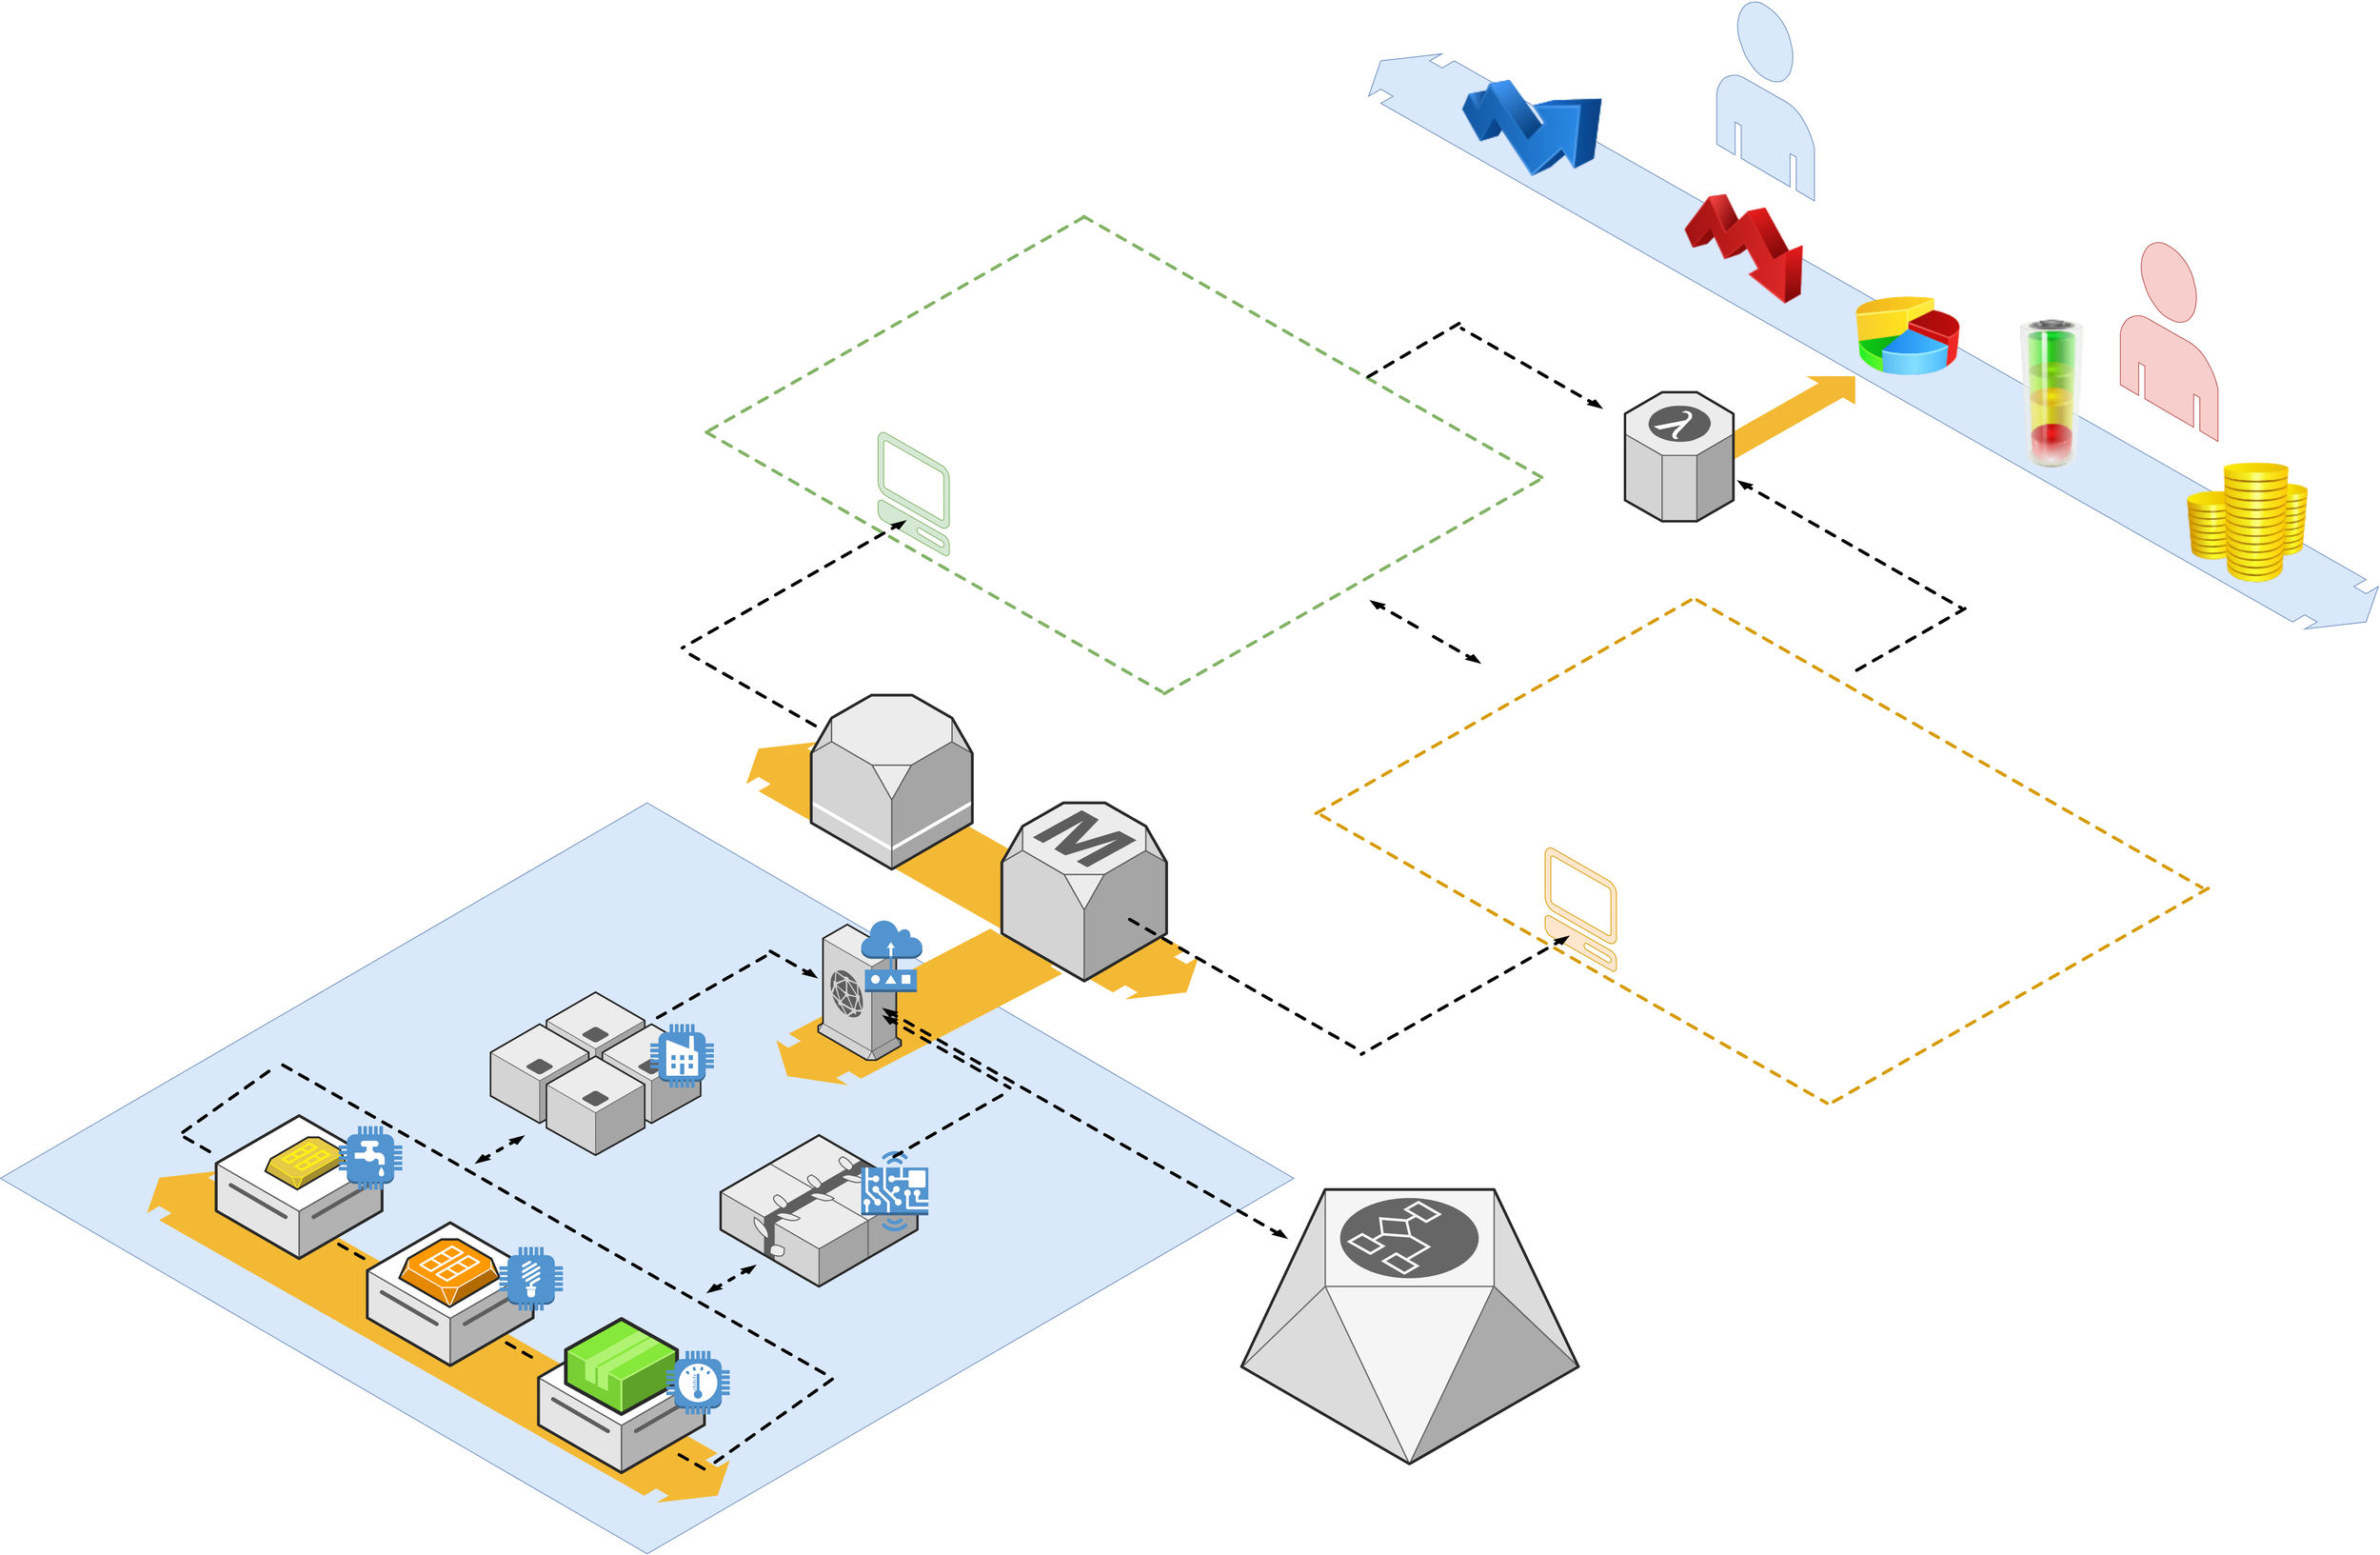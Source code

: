 <mxfile version="17.4.6" type="github">
  <diagram name="Page-1" id="aaaa8250-4180-3840-79b5-4cada1eebb92">
    <mxGraphModel dx="3733" dy="2177" grid="1" gridSize="10" guides="1" tooltips="1" connect="1" arrows="1" fold="1" page="1" pageScale="1" pageWidth="850" pageHeight="1100" background="none" math="0" shadow="0">
      <root>
        <mxCell id="0" />
        <mxCell id="1" parent="0" />
        <mxCell id="wbPkBzlgyK-gbSIn6uKV-24" value="" style="verticalLabelPosition=bottom;html=1;verticalAlign=top;strokeWidth=1;align=center;outlineConnect=0;dashed=0;outlineConnect=0;shape=mxgraph.aws3d.spot2;fillColor=#dae8fc;strokeColor=#6c8ebf;aspect=fixed;shadow=0;sketch=0;" vertex="1" parent="1">
          <mxGeometry x="-673.41" y="1114" width="1618.91" height="940" as="geometry" />
        </mxCell>
        <mxCell id="wbPkBzlgyK-gbSIn6uKV-121" value="" style="verticalLabelPosition=bottom;html=1;verticalAlign=top;strokeWidth=1;align=center;outlineConnect=0;dashed=0;outlineConnect=0;shape=mxgraph.aws3d.flatDoubleEdge2;strokeColor=none;fillColor=#F4B934;aspect=fixed;shadow=0;sketch=0;fontSize=38;" vertex="1" parent="1">
          <mxGeometry x="-490" y="1574.42" width="729.58" height="415.58" as="geometry" />
        </mxCell>
        <mxCell id="wbPkBzlgyK-gbSIn6uKV-47" value="" style="group" vertex="1" connectable="0" parent="1">
          <mxGeometry x="-60" y="1351" width="335.03" height="224" as="geometry" />
        </mxCell>
        <mxCell id="wbPkBzlgyK-gbSIn6uKV-43" value="" style="verticalLabelPosition=bottom;html=1;verticalAlign=top;strokeWidth=1;align=center;outlineConnect=0;dashed=0;outlineConnect=0;shape=mxgraph.aws3d.application_server;fillColor=#ECECEC;strokeColor=#5E5E5E;aspect=fixed;shadow=0;sketch=0;" vertex="1" parent="wbPkBzlgyK-gbSIn6uKV-47">
          <mxGeometry x="70" width="123" height="124" as="geometry" />
        </mxCell>
        <mxCell id="wbPkBzlgyK-gbSIn6uKV-44" value="" style="verticalLabelPosition=bottom;html=1;verticalAlign=top;strokeWidth=1;align=center;outlineConnect=0;dashed=0;outlineConnect=0;shape=mxgraph.aws3d.application_server;fillColor=#ECECEC;strokeColor=#5E5E5E;aspect=fixed;shadow=0;sketch=0;" vertex="1" parent="wbPkBzlgyK-gbSIn6uKV-47">
          <mxGeometry y="40" width="123" height="124" as="geometry" />
        </mxCell>
        <mxCell id="wbPkBzlgyK-gbSIn6uKV-45" value="" style="verticalLabelPosition=bottom;html=1;verticalAlign=top;strokeWidth=1;align=center;outlineConnect=0;dashed=0;outlineConnect=0;shape=mxgraph.aws3d.application_server;fillColor=#ECECEC;strokeColor=#5E5E5E;aspect=fixed;shadow=0;sketch=0;" vertex="1" parent="wbPkBzlgyK-gbSIn6uKV-47">
          <mxGeometry x="140" y="40" width="123" height="124" as="geometry" />
        </mxCell>
        <mxCell id="wbPkBzlgyK-gbSIn6uKV-46" value="" style="verticalLabelPosition=bottom;html=1;verticalAlign=top;strokeWidth=1;align=center;outlineConnect=0;dashed=0;outlineConnect=0;shape=mxgraph.aws3d.application_server;fillColor=#ECECEC;strokeColor=#5E5E5E;aspect=fixed;shadow=0;sketch=0;" vertex="1" parent="wbPkBzlgyK-gbSIn6uKV-47">
          <mxGeometry x="70" y="80" width="123" height="124" as="geometry" />
        </mxCell>
        <mxCell id="wbPkBzlgyK-gbSIn6uKV-63" value="" style="outlineConnect=0;dashed=0;verticalLabelPosition=bottom;verticalAlign=top;align=center;html=1;shape=mxgraph.aws3.factory;fillColor=#5294CF;gradientColor=none;shadow=0;sketch=0;" vertex="1" parent="wbPkBzlgyK-gbSIn6uKV-47">
          <mxGeometry x="200" y="40" width="79.5" height="79.5" as="geometry" />
        </mxCell>
        <mxCell id="wbPkBzlgyK-gbSIn6uKV-55" value="" style="verticalLabelPosition=bottom;html=1;verticalAlign=top;strokeWidth=1;align=center;outlineConnect=0;dashed=0;outlineConnect=0;shape=mxgraph.aws3d.dataServer;strokeColor=#5E5E5E;aspect=fixed;shadow=0;sketch=0;" vertex="1" parent="1">
          <mxGeometry x="-403.45" y="1505.5" width="207.71" height="179" as="geometry" />
        </mxCell>
        <mxCell id="wbPkBzlgyK-gbSIn6uKV-57" value="" style="verticalLabelPosition=bottom;html=1;verticalAlign=top;strokeWidth=1;align=center;outlineConnect=0;dashed=0;outlineConnect=0;shape=mxgraph.aws3d.ami;aspect=fixed;fillColor=#E8CA45;strokeColor=#FFF215;shadow=0;sketch=0;" vertex="1" parent="1">
          <mxGeometry x="-342" y="1532.65" width="100.21" height="65.35" as="geometry" />
        </mxCell>
        <mxCell id="wbPkBzlgyK-gbSIn6uKV-61" value="" style="group" vertex="1" connectable="0" parent="1">
          <mxGeometry x="-214.32" y="1639.5" width="244.88" height="179" as="geometry" />
        </mxCell>
        <mxCell id="wbPkBzlgyK-gbSIn6uKV-58" value="" style="verticalLabelPosition=bottom;html=1;verticalAlign=top;strokeWidth=1;align=center;outlineConnect=0;dashed=0;outlineConnect=0;shape=mxgraph.aws3d.dataServer;strokeColor=#5E5E5E;aspect=fixed;shadow=0;sketch=0;" vertex="1" parent="wbPkBzlgyK-gbSIn6uKV-61">
          <mxGeometry width="207.71" height="179" as="geometry" />
        </mxCell>
        <mxCell id="wbPkBzlgyK-gbSIn6uKV-60" value="" style="verticalLabelPosition=bottom;html=1;verticalAlign=top;strokeWidth=1;align=center;outlineConnect=0;dashed=0;outlineConnect=0;shape=mxgraph.aws3d.ami2;aspect=fixed;fillColor=#FF9900;strokeColor=#ffffff;shadow=0;sketch=0;" vertex="1" parent="wbPkBzlgyK-gbSIn6uKV-61">
          <mxGeometry x="40.32" y="21" width="125.06" height="84.5" as="geometry" />
        </mxCell>
        <mxCell id="wbPkBzlgyK-gbSIn6uKV-41" value="" style="outlineConnect=0;dashed=0;verticalLabelPosition=bottom;verticalAlign=top;align=center;html=1;shape=mxgraph.aws3.lightbulb;fillColor=#5294CF;gradientColor=none;shadow=0;sketch=0;" vertex="1" parent="wbPkBzlgyK-gbSIn6uKV-61">
          <mxGeometry x="165.38" y="30.5" width="79.5" height="79.5" as="geometry" />
        </mxCell>
        <mxCell id="wbPkBzlgyK-gbSIn6uKV-40" value="" style="outlineConnect=0;dashed=0;verticalLabelPosition=bottom;verticalAlign=top;align=center;html=1;shape=mxgraph.aws3.utility;fillColor=#5294CF;gradientColor=none;shadow=0;sketch=0;" vertex="1" parent="1">
          <mxGeometry x="-250" y="1518.75" width="79.5" height="79.5" as="geometry" />
        </mxCell>
        <mxCell id="wbPkBzlgyK-gbSIn6uKV-62" value="" style="group" vertex="1" connectable="0" parent="1">
          <mxGeometry y="1760" width="374.14" height="273.56" as="geometry" />
        </mxCell>
        <mxCell id="wbPkBzlgyK-gbSIn6uKV-54" value="" style="verticalLabelPosition=bottom;html=1;verticalAlign=top;strokeWidth=1;align=center;outlineConnect=0;dashed=0;outlineConnect=0;shape=mxgraph.aws3d.dataServer;strokeColor=#5E5E5E;aspect=fixed;shadow=0;sketch=0;" vertex="1" parent="wbPkBzlgyK-gbSIn6uKV-62">
          <mxGeometry y="13.5" width="207.71" height="179" as="geometry" />
        </mxCell>
        <mxCell id="wbPkBzlgyK-gbSIn6uKV-29" value="" style="verticalLabelPosition=bottom;html=1;verticalAlign=top;strokeWidth=1;align=center;outlineConnect=0;dashed=0;outlineConnect=0;shape=mxgraph.aws3d.application2;fillColor=#86E83A;strokeColor=#B0F373;aspect=fixed;shadow=0;sketch=0;" vertex="1" parent="wbPkBzlgyK-gbSIn6uKV-62">
          <mxGeometry x="34.26" width="139.2" height="119" as="geometry" />
        </mxCell>
        <mxCell id="wbPkBzlgyK-gbSIn6uKV-42" value="" style="outlineConnect=0;dashed=0;verticalLabelPosition=bottom;verticalAlign=top;align=center;html=1;shape=mxgraph.aws3.thermostat;fillColor=#5294CF;gradientColor=none;shadow=0;sketch=0;" vertex="1" parent="wbPkBzlgyK-gbSIn6uKV-62">
          <mxGeometry x="160" y="40" width="79.5" height="79.5" as="geometry" />
        </mxCell>
        <mxCell id="wbPkBzlgyK-gbSIn6uKV-125" value="" style="verticalLabelPosition=bottom;html=1;verticalAlign=top;strokeWidth=1;align=center;outlineConnect=0;dashed=0;outlineConnect=0;shape=mxgraph.aws3d.dashedArrowlessEdge2;strokeColor=#000000;aspect=fixed;shadow=0;sketch=0;fontSize=38;" vertex="1" parent="wbPkBzlgyK-gbSIn6uKV-62">
          <mxGeometry x="176.11" y="170" width="31.6" height="18" as="geometry" />
        </mxCell>
        <mxCell id="wbPkBzlgyK-gbSIn6uKV-127" value="" style="verticalLabelPosition=bottom;html=1;verticalAlign=top;strokeWidth=1;align=center;outlineConnect=0;dashed=0;outlineConnect=0;shape=mxgraph.aws3d.dashedArrowlessEdge2;strokeColor=#000000;aspect=fixed;shadow=0;sketch=0;fontSize=38;rotation=-65;" vertex="1" parent="wbPkBzlgyK-gbSIn6uKV-62">
          <mxGeometry x="216.14" y="81.94" width="158" height="90" as="geometry" />
        </mxCell>
        <mxCell id="wbPkBzlgyK-gbSIn6uKV-76" value="" style="group" vertex="1" connectable="0" parent="1">
          <mxGeometry x="228" y="1530" width="420" height="207.5" as="geometry" />
        </mxCell>
        <mxCell id="1a8abee3a6cfdf20-19" value="" style="verticalLabelPosition=bottom;html=1;verticalAlign=top;strokeWidth=1;dashed=0;shape=mxgraph.aws3d.elasticBeanstalk;fillColor=#ECECEC;strokeColor=#5E5E5E;aspect=fixed;rounded=1;shadow=0;comic=0;fontSize=12" parent="wbPkBzlgyK-gbSIn6uKV-76" vertex="1">
          <mxGeometry width="246.35" height="189.5" as="geometry" />
        </mxCell>
        <mxCell id="wbPkBzlgyK-gbSIn6uKV-72" value="" style="outlineConnect=0;dashed=0;verticalLabelPosition=bottom;verticalAlign=top;align=center;html=1;shape=mxgraph.aws3.hardware_board;fillColor=#5294CF;gradientColor=none;shadow=0;sketch=0;" vertex="1" parent="wbPkBzlgyK-gbSIn6uKV-76">
          <mxGeometry x="176" y="20" width="84" height="100.5" as="geometry" />
        </mxCell>
        <mxCell id="wbPkBzlgyK-gbSIn6uKV-103" value="" style="group" vertex="1" connectable="0" parent="1">
          <mxGeometry x="210" y="380" width="1508.23" height="740" as="geometry" />
        </mxCell>
        <mxCell id="wbPkBzlgyK-gbSIn6uKV-86" value="" style="verticalLabelPosition=bottom;html=1;verticalAlign=top;strokeWidth=1;align=center;outlineConnect=0;outlineConnect=0;shape=mxgraph.aws3d.dashedArrowlessEdge2;strokeColor=#82b366;aspect=fixed;shadow=0;sketch=0;fillColor=#d5e8d4;" vertex="1" parent="wbPkBzlgyK-gbSIn6uKV-103">
          <mxGeometry y="270" width="570" height="324.68" as="geometry" />
        </mxCell>
        <mxCell id="wbPkBzlgyK-gbSIn6uKV-88" value="" style="verticalLabelPosition=bottom;html=1;verticalAlign=top;strokeWidth=1;align=center;outlineConnect=0;dashed=0;outlineConnect=0;shape=mxgraph.aws3d.dashedArrowlessEdge2;strokeColor=#82b366;aspect=fixed;shadow=0;sketch=0;fillColor=#d5e8d4;" vertex="1" parent="wbPkBzlgyK-gbSIn6uKV-103">
          <mxGeometry x="472.44" width="579.34" height="330" as="geometry" />
        </mxCell>
        <mxCell id="wbPkBzlgyK-gbSIn6uKV-94" value="" style="verticalLabelPosition=bottom;html=1;verticalAlign=top;strokeWidth=1;align=center;outlineConnect=0;dashed=0;outlineConnect=0;shape=mxgraph.aws3d.dashedArrowlessEdge2;strokeColor=#82b366;aspect=fixed;shadow=0;sketch=0;direction=south;fillColor=#d5e8d4;" vertex="1" parent="wbPkBzlgyK-gbSIn6uKV-103">
          <mxGeometry y="0.89" width="472.44" height="269.11" as="geometry" />
        </mxCell>
        <mxCell id="wbPkBzlgyK-gbSIn6uKV-95" value="" style="verticalLabelPosition=bottom;html=1;verticalAlign=top;strokeWidth=1;align=center;outlineConnect=0;dashed=0;outlineConnect=0;shape=mxgraph.aws3d.dashedArrowlessEdge2;strokeColor=#82b366;aspect=fixed;shadow=0;sketch=0;direction=south;fillColor=#d5e8d4;" vertex="1" parent="wbPkBzlgyK-gbSIn6uKV-103">
          <mxGeometry x="570" y="330" width="472.44" height="269.11" as="geometry" />
        </mxCell>
        <mxCell id="wbPkBzlgyK-gbSIn6uKV-203" value="" style="verticalLabelPosition=bottom;html=1;verticalAlign=top;strokeWidth=1;align=center;outlineConnect=0;dashed=0;outlineConnect=0;shape=mxgraph.aws3d.dashedArrowlessEdge2;strokeColor=#000000;aspect=fixed;shadow=0;sketch=0;fontSize=38;rotation=-60;" vertex="1" parent="wbPkBzlgyK-gbSIn6uKV-103">
          <mxGeometry x="828.13" y="131.49" width="120" height="68.35" as="geometry" />
        </mxCell>
        <mxCell id="wbPkBzlgyK-gbSIn6uKV-207" value="" style="verticalLabelPosition=bottom;html=1;verticalAlign=top;strokeWidth=1;align=center;outlineConnect=0;dashed=0;outlineConnect=0;shape=mxgraph.aws3d.flatEdge2;strokeColor=none;fillColor=#F4B934;aspect=fixed;shadow=0;sketch=0;fontSize=38;" vertex="1" parent="wbPkBzlgyK-gbSIn6uKV-103">
          <mxGeometry x="1210" y="200" width="228.23" height="130" as="geometry" />
        </mxCell>
        <mxCell id="wbPkBzlgyK-gbSIn6uKV-212" value="" style="verticalLabelPosition=bottom;html=1;verticalAlign=top;strokeWidth=1;align=center;outlineConnect=0;dashed=0;outlineConnect=0;shape=mxgraph.aws3d.client;aspect=fixed;strokeColor=#82b366;fillColor=#d5e8d4;shadow=0;sketch=0;" vertex="1" parent="wbPkBzlgyK-gbSIn6uKV-103">
          <mxGeometry x="215" y="270" width="89.42" height="155" as="geometry" />
        </mxCell>
        <mxCell id="wbPkBzlgyK-gbSIn6uKV-220" value="" style="verticalLabelPosition=bottom;html=1;verticalAlign=top;strokeWidth=1;align=center;outlineConnect=0;dashed=0;outlineConnect=0;shape=mxgraph.aws3d.dashedEdge2;strokeColor=#000000;aspect=fixed;shadow=0;sketch=0;fontSize=38;" vertex="1" parent="wbPkBzlgyK-gbSIn6uKV-103">
          <mxGeometry x="-30" y="380" width="281" height="160.06" as="geometry" />
        </mxCell>
        <mxCell id="wbPkBzlgyK-gbSIn6uKV-104" value="" style="group" vertex="1" connectable="0" parent="1">
          <mxGeometry x="970" y="860" width="1146.93" height="630.11" as="geometry" />
        </mxCell>
        <mxCell id="wbPkBzlgyK-gbSIn6uKV-87" value="" style="verticalLabelPosition=bottom;html=1;verticalAlign=top;strokeWidth=1;align=center;outlineConnect=0;dashed=0;outlineConnect=0;shape=mxgraph.aws3d.dashedArrowlessEdge2;strokeColor=#d79b00;aspect=fixed;shadow=0;sketch=0;fillColor=#ffe6cc;" vertex="1" parent="wbPkBzlgyK-gbSIn6uKV-104">
          <mxGeometry x="10" y="269.5" width="632.88" height="360.5" as="geometry" />
        </mxCell>
        <mxCell id="wbPkBzlgyK-gbSIn6uKV-89" value="" style="verticalLabelPosition=bottom;html=1;verticalAlign=top;strokeWidth=1;align=center;outlineConnect=0;dashed=0;outlineConnect=0;shape=mxgraph.aws3d.dashedArrowlessEdge2;strokeColor=#d79b00;aspect=fixed;shadow=0;sketch=0;fillColor=#ffe6cc;" vertex="1" parent="wbPkBzlgyK-gbSIn6uKV-104">
          <mxGeometry x="480" width="632" height="360" as="geometry" />
        </mxCell>
        <mxCell id="wbPkBzlgyK-gbSIn6uKV-97" value="" style="verticalLabelPosition=bottom;html=1;verticalAlign=top;strokeWidth=1;align=center;outlineConnect=0;dashed=0;outlineConnect=0;shape=mxgraph.aws3d.dashedArrowlessEdge2;strokeColor=#d79b00;aspect=fixed;shadow=0;sketch=0;direction=south;fillColor=#ffe6cc;" vertex="1" parent="wbPkBzlgyK-gbSIn6uKV-104">
          <mxGeometry width="472.44" height="269.11" as="geometry" />
        </mxCell>
        <mxCell id="wbPkBzlgyK-gbSIn6uKV-98" value="" style="verticalLabelPosition=bottom;html=1;verticalAlign=top;strokeWidth=1;align=center;outlineConnect=0;dashed=0;outlineConnect=0;shape=mxgraph.aws3d.dashedArrowlessEdge2;strokeColor=#d79b00;aspect=fixed;shadow=0;sketch=0;direction=south;fillColor=#ffe6cc;" vertex="1" parent="wbPkBzlgyK-gbSIn6uKV-104">
          <mxGeometry x="647.56" y="361" width="472.44" height="269.11" as="geometry" />
        </mxCell>
        <mxCell id="wbPkBzlgyK-gbSIn6uKV-117" value="" style="verticalLabelPosition=bottom;html=1;verticalAlign=top;strokeWidth=1;align=center;outlineConnect=0;dashed=0;outlineConnect=0;shape=mxgraph.aws3d.client;aspect=fixed;strokeColor=#d79b00;fillColor=#ffe6cc;shadow=0;sketch=0;" vertex="1" parent="wbPkBzlgyK-gbSIn6uKV-104">
          <mxGeometry x="290" y="310" width="89.42" height="155" as="geometry" />
        </mxCell>
        <mxCell id="wbPkBzlgyK-gbSIn6uKV-177" value="" style="verticalLabelPosition=bottom;html=1;verticalAlign=top;strokeWidth=1;align=center;outlineConnect=0;dashed=0;outlineConnect=0;shape=mxgraph.aws3d.dashedEdge2;strokeColor=#000000;aspect=fixed;shadow=0;sketch=0;fontSize=38;flipH=1;direction=west;" vertex="1" parent="wbPkBzlgyK-gbSIn6uKV-104">
          <mxGeometry x="140" y="40" width="70.22" height="40" as="geometry" />
        </mxCell>
        <mxCell id="wbPkBzlgyK-gbSIn6uKV-205" value="" style="verticalLabelPosition=bottom;html=1;verticalAlign=top;strokeWidth=1;align=center;outlineConnect=0;dashed=0;outlineConnect=0;shape=mxgraph.aws3d.dashedArrowlessEdge2;strokeColor=#000000;aspect=fixed;shadow=0;sketch=0;fontSize=38;flipV=1;" vertex="1" parent="wbPkBzlgyK-gbSIn6uKV-104">
          <mxGeometry x="680" y="10" width="136.93" height="78" as="geometry" />
        </mxCell>
        <mxCell id="wbPkBzlgyK-gbSIn6uKV-217" value="" style="verticalLabelPosition=bottom;html=1;verticalAlign=top;strokeWidth=1;align=center;outlineConnect=0;dashed=0;outlineConnect=0;shape=mxgraph.aws3d.dashedEdge2;strokeColor=#000000;aspect=fixed;shadow=0;sketch=0;fontSize=38;" vertex="1" parent="wbPkBzlgyK-gbSIn6uKV-104">
          <mxGeometry x="60" y="420" width="261" height="148.67" as="geometry" />
        </mxCell>
        <mxCell id="wbPkBzlgyK-gbSIn6uKV-108" value="" style="verticalLabelPosition=bottom;html=1;verticalAlign=top;strokeWidth=1;align=center;outlineConnect=0;dashed=0;outlineConnect=0;shape=mxgraph.aws3d.flatDoubleEdge2;strokeColor=none;fillColor=#F4B934;aspect=fixed;shadow=0;sketch=0;" vertex="1" parent="1">
          <mxGeometry x="260" y="1037.34" width="566.45" height="322.66" as="geometry" />
        </mxCell>
        <mxCell id="wbPkBzlgyK-gbSIn6uKV-107" value="" style="verticalLabelPosition=bottom;html=1;verticalAlign=top;strokeWidth=1;align=center;outlineConnect=0;dashed=0;outlineConnect=0;shape=mxgraph.aws3d.rds;fillColor=#ECECEC;strokeColor=#5E5E5E;aspect=fixed;shadow=0;sketch=0;" vertex="1" parent="1">
          <mxGeometry x="341.44" y="979.11" width="201.61" height="218" as="geometry" />
        </mxCell>
        <mxCell id="wbPkBzlgyK-gbSIn6uKV-124" value="" style="verticalLabelPosition=bottom;html=1;verticalAlign=top;strokeWidth=1;align=center;outlineConnect=0;dashed=0;outlineConnect=0;shape=mxgraph.aws3d.dashedArrowlessEdge2;strokeColor=#000000;aspect=fixed;shadow=0;sketch=0;fontSize=38;" vertex="1" parent="1">
          <mxGeometry x="-320" y="1442.22" width="680.79" height="387.78" as="geometry" />
        </mxCell>
        <mxCell id="wbPkBzlgyK-gbSIn6uKV-129" value="" style="group" vertex="1" connectable="0" parent="1">
          <mxGeometry x="210.0" y="1692" width="63.2" height="36" as="geometry" />
        </mxCell>
        <mxCell id="wbPkBzlgyK-gbSIn6uKV-126" value="" style="verticalLabelPosition=bottom;html=1;verticalAlign=top;strokeWidth=1;align=center;outlineConnect=0;dashed=0;outlineConnect=0;shape=mxgraph.aws3d.dashedEdge2;strokeColor=#000000;aspect=fixed;shadow=0;sketch=0;fontSize=38;" vertex="1" parent="wbPkBzlgyK-gbSIn6uKV-129">
          <mxGeometry x="31.6" width="31.6" height="18" as="geometry" />
        </mxCell>
        <mxCell id="wbPkBzlgyK-gbSIn6uKV-128" value="" style="verticalLabelPosition=bottom;html=1;verticalAlign=top;strokeWidth=1;align=center;outlineConnect=0;dashed=0;outlineConnect=0;shape=mxgraph.aws3d.dashedEdge2;strokeColor=#000000;aspect=fixed;shadow=0;sketch=0;fontSize=38;direction=west;" vertex="1" parent="wbPkBzlgyK-gbSIn6uKV-129">
          <mxGeometry y="18" width="31.6" height="18" as="geometry" />
        </mxCell>
        <mxCell id="wbPkBzlgyK-gbSIn6uKV-130" value="" style="group" vertex="1" connectable="0" parent="1">
          <mxGeometry x="-80.0" y="1530" width="63.2" height="36" as="geometry" />
        </mxCell>
        <mxCell id="wbPkBzlgyK-gbSIn6uKV-131" value="" style="verticalLabelPosition=bottom;html=1;verticalAlign=top;strokeWidth=1;align=center;outlineConnect=0;dashed=0;outlineConnect=0;shape=mxgraph.aws3d.dashedEdge2;strokeColor=#000000;aspect=fixed;shadow=0;sketch=0;fontSize=38;" vertex="1" parent="wbPkBzlgyK-gbSIn6uKV-130">
          <mxGeometry x="31.6" width="31.6" height="18" as="geometry" />
        </mxCell>
        <mxCell id="wbPkBzlgyK-gbSIn6uKV-132" value="" style="verticalLabelPosition=bottom;html=1;verticalAlign=top;strokeWidth=1;align=center;outlineConnect=0;dashed=0;outlineConnect=0;shape=mxgraph.aws3d.dashedEdge2;strokeColor=#000000;aspect=fixed;shadow=0;sketch=0;fontSize=38;direction=west;" vertex="1" parent="wbPkBzlgyK-gbSIn6uKV-130">
          <mxGeometry y="18" width="31.6" height="18" as="geometry" />
        </mxCell>
        <mxCell id="wbPkBzlgyK-gbSIn6uKV-143" value="" style="verticalLabelPosition=bottom;html=1;verticalAlign=top;strokeWidth=1;align=center;outlineConnect=0;dashed=0;outlineConnect=0;shape=mxgraph.aws3d.dashedArrowlessEdge2;strokeColor=#000000;aspect=fixed;shadow=0;sketch=0;fontSize=38;rotation=-65;" vertex="1" parent="1">
          <mxGeometry x="-448.99" y="1449.08" width="125.08" height="71.25" as="geometry" />
        </mxCell>
        <mxCell id="wbPkBzlgyK-gbSIn6uKV-157" value="" style="verticalLabelPosition=bottom;html=1;verticalAlign=top;strokeWidth=1;align=center;outlineConnect=0;dashed=0;outlineConnect=0;shape=mxgraph.aws3d.dashedArrowlessEdge2;strokeColor=#000000;aspect=fixed;shadow=0;sketch=0;fontSize=38;" vertex="1" parent="1">
          <mxGeometry x="-443" y="1532.65" width="36.87" height="21" as="geometry" />
        </mxCell>
        <mxCell id="wbPkBzlgyK-gbSIn6uKV-160" value="" style="verticalLabelPosition=bottom;html=1;verticalAlign=top;strokeWidth=1;align=center;outlineConnect=0;dashed=0;outlineConnect=0;shape=mxgraph.aws3d.flatDoubleEdge2;strokeColor=none;fillColor=#F4B934;aspect=fixed;shadow=0;sketch=0;fontSize=38;direction=west;flipV=1;rotation=2;" vertex="1" parent="1">
          <mxGeometry x="299.41" y="1259.91" width="370.31" height="210.93" as="geometry" />
        </mxCell>
        <mxCell id="wbPkBzlgyK-gbSIn6uKV-158" value="" style="verticalLabelPosition=bottom;html=1;verticalAlign=top;strokeWidth=1;align=center;outlineConnect=0;dashed=0;outlineConnect=0;shape=mxgraph.aws3d.dashedArrowlessEdge2;strokeColor=#000000;aspect=fixed;shadow=0;sketch=0;fontSize=38;" vertex="1" parent="1">
          <mxGeometry x="-40" y="1790" width="31.6" height="18" as="geometry" />
        </mxCell>
        <mxCell id="wbPkBzlgyK-gbSIn6uKV-159" value="" style="verticalLabelPosition=bottom;html=1;verticalAlign=top;strokeWidth=1;align=center;outlineConnect=0;dashed=0;outlineConnect=0;shape=mxgraph.aws3d.dashedArrowlessEdge2;strokeColor=#000000;aspect=fixed;shadow=0;sketch=0;fontSize=38;" vertex="1" parent="1">
          <mxGeometry x="-250" y="1666.5" width="31.6" height="18" as="geometry" />
        </mxCell>
        <mxCell id="wbPkBzlgyK-gbSIn6uKV-77" value="" style="verticalLabelPosition=bottom;html=1;verticalAlign=top;strokeWidth=1;align=center;outlineConnect=0;dashed=0;outlineConnect=0;shape=mxgraph.aws3d.cloudfront;fillColor=#ECECEC;strokeColor=#5E5E5E;aspect=fixed;shadow=0;sketch=0;" vertex="1" parent="1">
          <mxGeometry x="350" y="1266.2" width="103.8" height="169.8" as="geometry" />
        </mxCell>
        <mxCell id="wbPkBzlgyK-gbSIn6uKV-106" value="" style="verticalLabelPosition=bottom;html=1;verticalAlign=top;strokeWidth=1;align=center;outlineConnect=0;dashed=0;outlineConnect=0;shape=mxgraph.aws3d.rdsMaster;fillColor=#ECECEC;strokeColor=#5E5E5E;aspect=fixed;shadow=0;sketch=0;" vertex="1" parent="1">
          <mxGeometry x="580" y="1114" width="206.23" height="223" as="geometry" />
        </mxCell>
        <mxCell id="wbPkBzlgyK-gbSIn6uKV-85" value="" style="outlineConnect=0;dashed=0;verticalLabelPosition=bottom;verticalAlign=top;align=center;html=1;shape=mxgraph.aws3.sensor;fillColor=#5294CF;gradientColor=none;shadow=0;sketch=0;" vertex="1" parent="1">
          <mxGeometry x="404" y="1261" width="76.5" height="90" as="geometry" />
        </mxCell>
        <mxCell id="wbPkBzlgyK-gbSIn6uKV-176" value="" style="verticalLabelPosition=bottom;html=1;verticalAlign=top;strokeWidth=1;align=center;outlineConnect=0;dashed=0;outlineConnect=0;shape=mxgraph.aws3d.dashedEdge2;strokeColor=#000000;aspect=fixed;shadow=0;sketch=0;fontSize=38;flipH=1;" vertex="1" parent="1">
          <mxGeometry x="1040" y="860" width="70.22" height="40" as="geometry" />
        </mxCell>
        <mxCell id="wbPkBzlgyK-gbSIn6uKV-185" value="" style="verticalLabelPosition=bottom;html=1;verticalAlign=top;strokeWidth=1;align=center;outlineConnect=0;dashed=0;outlineConnect=0;shape=mxgraph.aws3d.end_user;strokeColor=#6c8ebf;fillColor=#dae8fc;aspect=fixed;shadow=0;sketch=0;fontSize=38;" vertex="1" parent="1">
          <mxGeometry x="1474.85" y="110" width="122.2" height="250.54" as="geometry" />
        </mxCell>
        <mxCell id="wbPkBzlgyK-gbSIn6uKV-196" value="" style="verticalLabelPosition=bottom;html=1;verticalAlign=top;strokeWidth=1;align=center;outlineConnect=0;dashed=0;outlineConnect=0;shape=mxgraph.aws3d.flatDoubleEdge2;strokeColor=#6c8ebf;fillColor=#dae8fc;aspect=fixed;shadow=0;sketch=0;fontSize=38;" vertex="1" parent="1">
          <mxGeometry x="1039" y="176.34" width="1263.99" height="720" as="geometry" />
        </mxCell>
        <mxCell id="wbPkBzlgyK-gbSIn6uKV-186" value="" style="verticalLabelPosition=bottom;html=1;verticalAlign=top;strokeWidth=1;align=center;outlineConnect=0;dashed=0;outlineConnect=0;shape=mxgraph.aws3d.end_user;strokeColor=#b85450;fillColor=#f8cecc;aspect=fixed;shadow=0;sketch=0;fontSize=38;" vertex="1" parent="1">
          <mxGeometry x="1980" y="411.07" width="122.2" height="250.54" as="geometry" />
        </mxCell>
        <mxCell id="wbPkBzlgyK-gbSIn6uKV-187" value="" style="image;html=1;image=img/lib/clip_art/finance/Stock_Down_128x128.png;shadow=0;sketch=0;fontSize=38;" vertex="1" parent="1">
          <mxGeometry x="1429" y="351" width="158" height="138" as="geometry" />
        </mxCell>
        <mxCell id="wbPkBzlgyK-gbSIn6uKV-189" value="" style="image;html=1;image=img/lib/clip_art/finance/Pie_Chart_128x128.png;shadow=0;sketch=0;fontSize=38;" vertex="1" parent="1">
          <mxGeometry x="1649" y="469" width="130" height="120" as="geometry" />
        </mxCell>
        <mxCell id="wbPkBzlgyK-gbSIn6uKV-190" value="" style="image;html=1;image=img/lib/clip_art/finance/Stock_Up_128x128.png;shadow=0;sketch=0;fontSize=38;" vertex="1" parent="1">
          <mxGeometry x="1149" y="209" width="190" height="120" as="geometry" />
        </mxCell>
        <mxCell id="wbPkBzlgyK-gbSIn6uKV-194" value="" style="image;html=1;image=img/lib/clip_art/general/Battery_allstates_128x128.png;shadow=0;sketch=0;fontSize=38;" vertex="1" parent="1">
          <mxGeometry x="1759" y="509" width="270" height="190" as="geometry" />
        </mxCell>
        <mxCell id="wbPkBzlgyK-gbSIn6uKV-195" value="" style="image;html=1;image=img/lib/clip_art/finance/Coins_128x128.png;shadow=0;sketch=0;fontSize=38;" vertex="1" parent="1">
          <mxGeometry x="2039" y="687.28" width="200" height="150.83" as="geometry" />
        </mxCell>
        <mxCell id="wbPkBzlgyK-gbSIn6uKV-200" value="" style="verticalLabelPosition=bottom;html=1;verticalAlign=top;strokeWidth=1;align=center;outlineConnect=0;dashed=0;outlineConnect=0;shape=mxgraph.aws3d.lambda;fillColor=#ECECEC;strokeColor=#5E5E5E;aspect=fixed;shadow=0;sketch=0;fontSize=38;" vertex="1" parent="1">
          <mxGeometry x="1360" y="600" width="135.69" height="161.5" as="geometry" />
        </mxCell>
        <mxCell id="wbPkBzlgyK-gbSIn6uKV-204" value="" style="verticalLabelPosition=bottom;html=1;verticalAlign=top;strokeWidth=1;align=center;outlineConnect=0;dashed=0;outlineConnect=0;shape=mxgraph.aws3d.dashedEdge2;strokeColor=#000000;aspect=fixed;shadow=0;sketch=0;fontSize=38;flipV=1;" vertex="1" parent="1">
          <mxGeometry x="1155.35" y="520" width="177.31" height="101" as="geometry" />
        </mxCell>
        <mxCell id="wbPkBzlgyK-gbSIn6uKV-206" value="" style="verticalLabelPosition=bottom;html=1;verticalAlign=top;strokeWidth=1;align=center;outlineConnect=0;dashed=0;outlineConnect=0;shape=mxgraph.aws3d.dashedEdge2;strokeColor=#000000;aspect=fixed;shadow=0;sketch=0;fontSize=38;flipV=1;direction=west;" vertex="1" parent="1">
          <mxGeometry x="1500" y="710" width="280.88" height="160" as="geometry" />
        </mxCell>
        <mxCell id="wbPkBzlgyK-gbSIn6uKV-208" value="" style="verticalLabelPosition=bottom;html=1;verticalAlign=top;strokeWidth=1;align=center;outlineConnect=0;dashed=0;outlineConnect=0;shape=mxgraph.aws3d.dashedEdge2;strokeColor=#000000;aspect=fixed;shadow=0;sketch=0;fontSize=38;flipV=1;direction=west;" vertex="1" parent="1">
          <mxGeometry x="430" y="1379.63" width="160.12" height="91.21" as="geometry" />
        </mxCell>
        <mxCell id="wbPkBzlgyK-gbSIn6uKV-209" value="" style="verticalLabelPosition=bottom;html=1;verticalAlign=top;strokeWidth=1;align=center;outlineConnect=0;dashed=0;outlineConnect=0;shape=mxgraph.aws3d.dashedEdge2;strokeColor=#000000;aspect=fixed;shadow=0;sketch=0;fontSize=38;flipV=1;" vertex="1" parent="1">
          <mxGeometry x="290" y="1299.64" width="60" height="34.18" as="geometry" />
        </mxCell>
        <mxCell id="wbPkBzlgyK-gbSIn6uKV-210" value="" style="verticalLabelPosition=bottom;html=1;verticalAlign=top;strokeWidth=1;align=center;outlineConnect=0;dashed=0;outlineConnect=0;shape=mxgraph.aws3d.dashedArrowlessEdge2;strokeColor=#000000;aspect=fixed;shadow=0;sketch=0;fontSize=38;flipH=1;" vertex="1" parent="1">
          <mxGeometry x="444.97" y="1480" width="135.03" height="76.91" as="geometry" />
        </mxCell>
        <mxCell id="wbPkBzlgyK-gbSIn6uKV-211" value="" style="verticalLabelPosition=bottom;html=1;verticalAlign=top;strokeWidth=1;align=center;outlineConnect=0;dashed=0;outlineConnect=0;shape=mxgraph.aws3d.dashedArrowlessEdge2;strokeColor=#000000;aspect=fixed;shadow=0;sketch=0;fontSize=38;flipH=1;" vertex="1" parent="1">
          <mxGeometry x="149" y="1306" width="135.03" height="76.91" as="geometry" />
        </mxCell>
        <mxCell id="wbPkBzlgyK-gbSIn6uKV-216" value="" style="verticalLabelPosition=bottom;html=1;verticalAlign=top;strokeWidth=1;align=center;outlineConnect=0;dashed=0;outlineConnect=0;shape=mxgraph.aws3d.dashedArrowlessEdge2;strokeColor=#000000;aspect=fixed;shadow=0;sketch=0;fontSize=38;" vertex="1" parent="1">
          <mxGeometry x="740" y="1259.91" width="281.04" height="160.09" as="geometry" />
        </mxCell>
        <mxCell id="wbPkBzlgyK-gbSIn6uKV-218" value="" style="verticalLabelPosition=bottom;html=1;verticalAlign=top;strokeWidth=1;align=center;outlineConnect=0;dashed=0;outlineConnect=0;shape=mxgraph.aws3d.dashedArrowlessEdge2;strokeColor=#000000;aspect=fixed;shadow=0;sketch=0;fontSize=38;" vertex="1" parent="1">
          <mxGeometry x="190" y="928.35" width="161.04" height="91.74" as="geometry" />
        </mxCell>
        <mxCell id="wbPkBzlgyK-gbSIn6uKV-225" value="" style="verticalLabelPosition=bottom;html=1;verticalAlign=top;strokeWidth=1;align=center;outlineConnect=0;dashed=0;outlineConnect=0;shape=mxgraph.aws3d.workflowService;fillColor=#f5f5f5;strokeColor=#666666;aspect=fixed;shadow=0;sketch=0;fontSize=38;fontColor=#333333;" vertex="1" parent="1">
          <mxGeometry x="880" y="1598" width="421.73" height="343.5" as="geometry" />
        </mxCell>
        <mxCell id="wbPkBzlgyK-gbSIn6uKV-227" value="" style="verticalLabelPosition=bottom;html=1;verticalAlign=top;strokeWidth=1;align=center;outlineConnect=0;dashed=0;outlineConnect=0;shape=mxgraph.aws3d.dashedEdgeDouble2;strokeColor=#000000;aspect=fixed;shadow=0;sketch=0;fontSize=38;" vertex="1" parent="1">
          <mxGeometry x="430" y="1370.51" width="508.23" height="289.49" as="geometry" />
        </mxCell>
      </root>
    </mxGraphModel>
  </diagram>
</mxfile>
